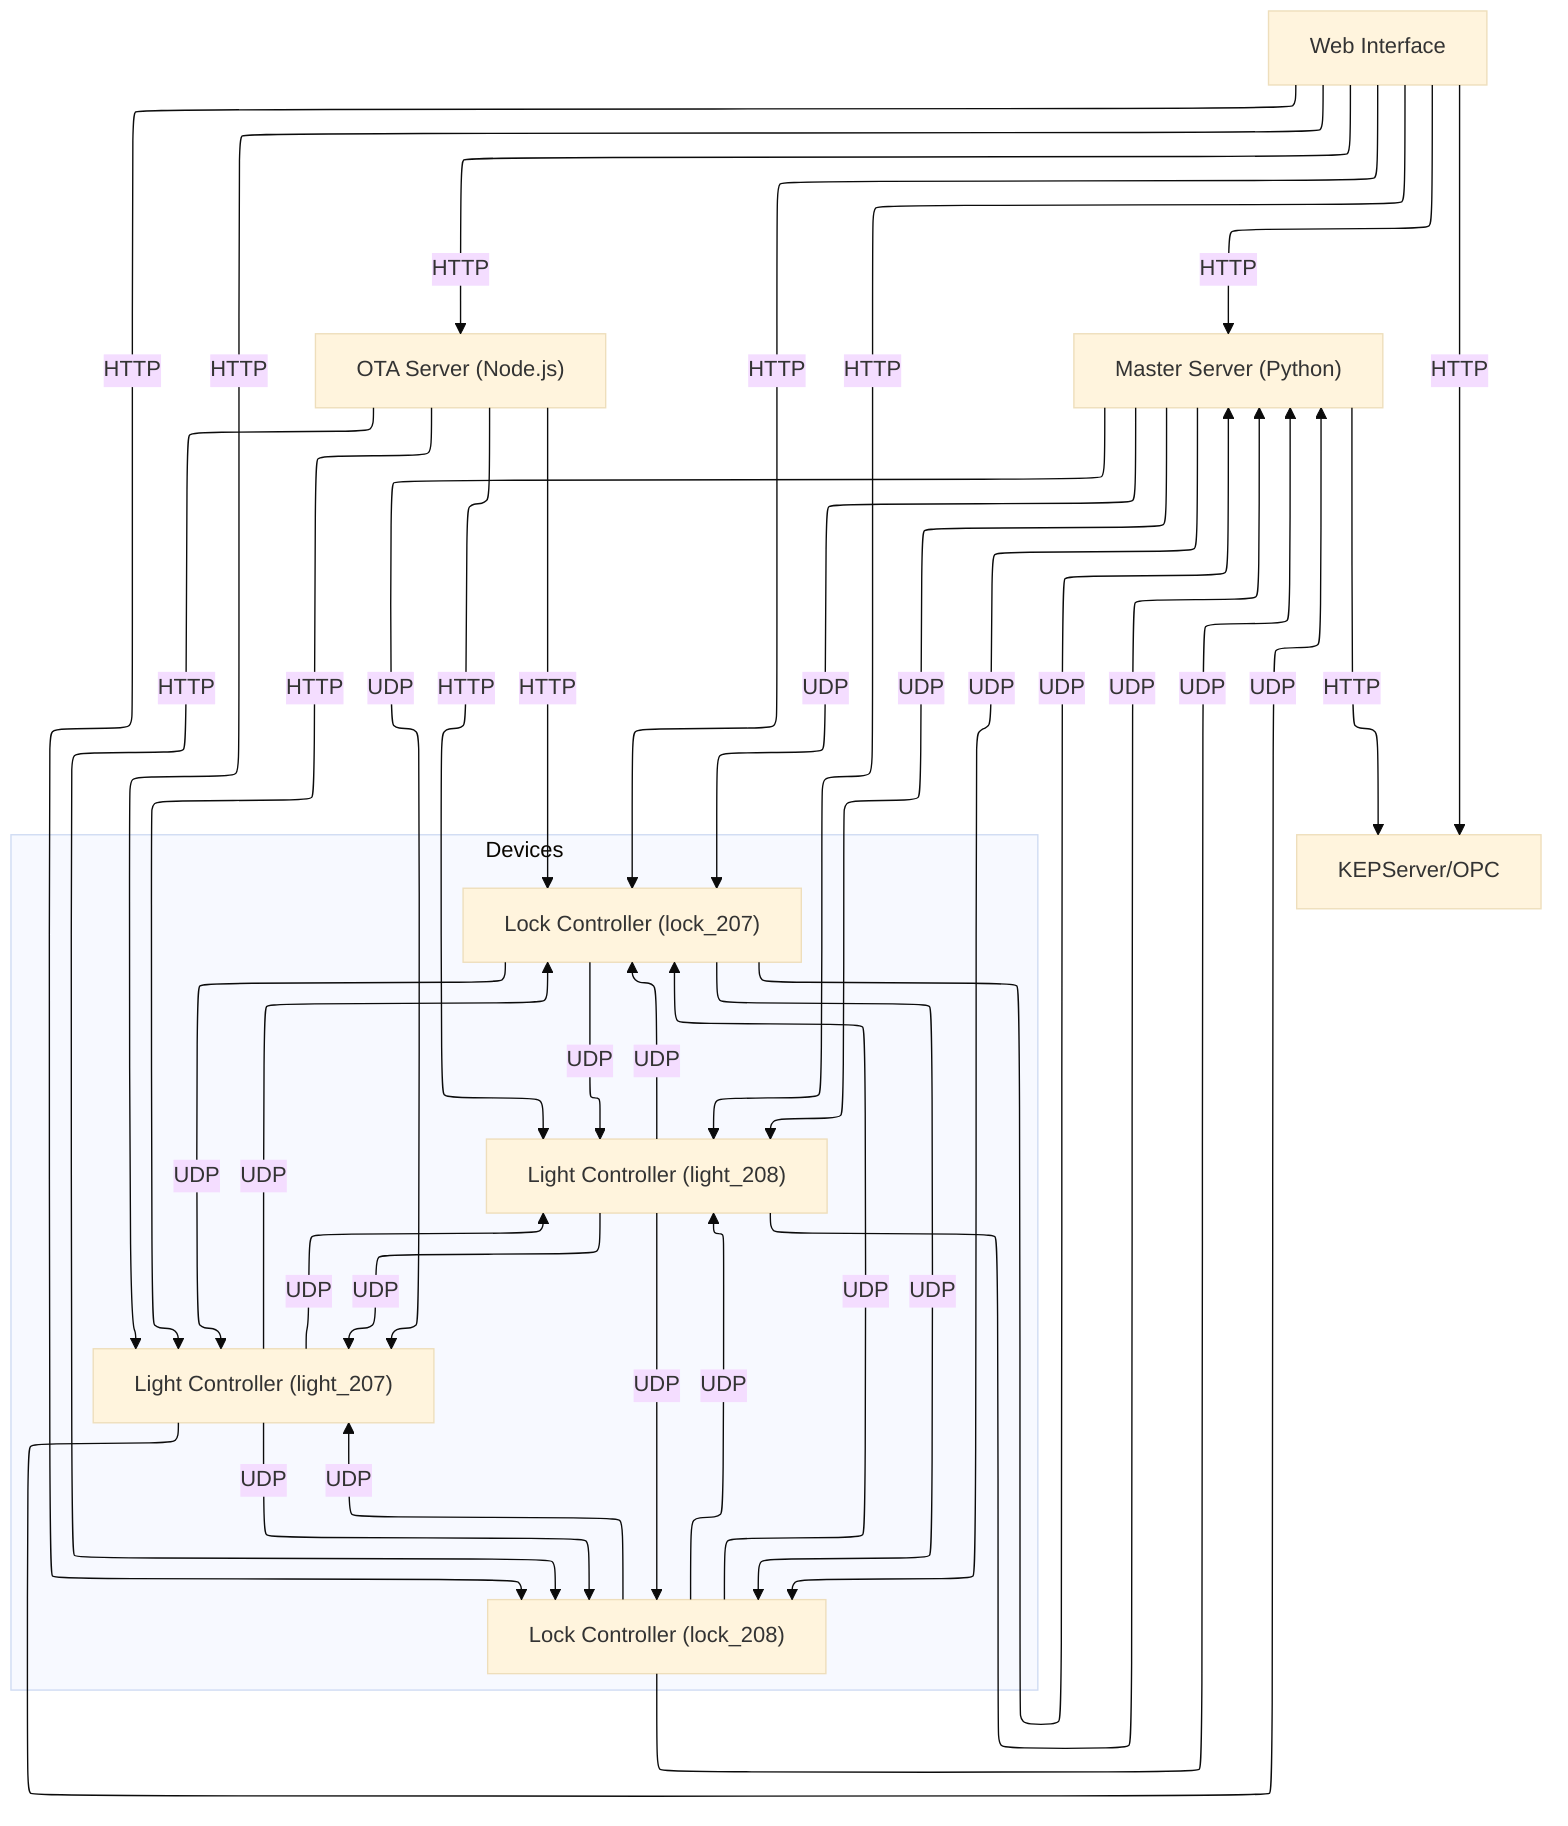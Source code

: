 ---
config:
  layout: elk
  theme: base
---
flowchart TD
    WebInterface["Web Interface"]
    OTAServer["OTA Server (Node.js)"]
    Master["Master Server (Python)"]
    KEPServer["KEPServer/OPC"]
    Light_207["Light Controller (light_207)"]
    Light_208["Light Controller (light_208)"]
    Lock_207["Lock Controller (lock_207)"]
    Lock_208["Lock Controller (lock_208)"]

    %% Core system connections
    WebInterface -- HTTP --> OTAServer
    WebInterface -- HTTP --> Master
    WebInterface -- HTTP --> KEPServer
    WebInterface -- HTTP --> Light_207
    WebInterface -- HTTP --> Light_208
    WebInterface -- HTTP --> Lock_207
    WebInterface -- HTTP --> Lock_208
    OTAServer -- HTTP --> Light_207
    OTAServer -- HTTP --> Light_208
    OTAServer -- HTTP --> Lock_207
    OTAServer -- HTTP --> Lock_208
    Master -- UDP --> Light_207
    Master -- UDP --> Light_208
    Master -- UDP --> Lock_207
    Master -- UDP --> Lock_208
    Light_207 -- UDP --> Master
    Light_208 -- UDP --> Master
    Lock_207 -- UDP --> Master
    Lock_208 -- UDP --> Master
    Master -- HTTP --> KEPServer

    %% Mesh connections between all slave devices (bidirectional)
    Light_207 -- UDP --> Light_208
    Light_207 -- UDP --> Lock_207
    Light_207 -- UDP --> Lock_208
    Light_208 -- UDP --> Light_207
    Light_208 -- UDP --> Lock_207
    Light_208 -- UDP --> Lock_208
    Lock_207 -- UDP --> Light_207
    Lock_207 -- UDP --> Light_208
    Lock_207 -- UDP --> Lock_208
    Lock_208 -- UDP --> Light_207
    Lock_208 -- UDP --> Light_208
    Lock_208 -- UDP --> Lock_207

    subgraph Devices
        Light_207
        Light_208
        Lock_207
        Lock_208
    end